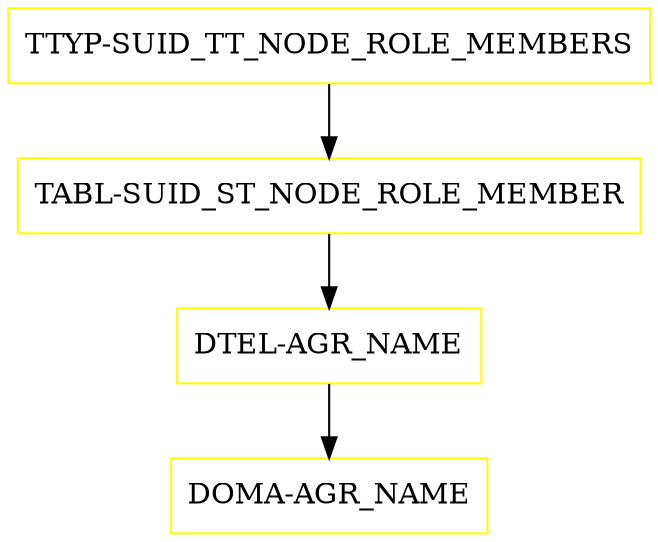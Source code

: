digraph G {
  "TTYP-SUID_TT_NODE_ROLE_MEMBERS" [shape=box,color=yellow];
  "TABL-SUID_ST_NODE_ROLE_MEMBER" [shape=box,color=yellow,URL="./TABL_SUID_ST_NODE_ROLE_MEMBER.html"];
  "DTEL-AGR_NAME" [shape=box,color=yellow,URL="./DTEL_AGR_NAME.html"];
  "DOMA-AGR_NAME" [shape=box,color=yellow,URL="./DOMA_AGR_NAME.html"];
  "TTYP-SUID_TT_NODE_ROLE_MEMBERS" -> "TABL-SUID_ST_NODE_ROLE_MEMBER";
  "TABL-SUID_ST_NODE_ROLE_MEMBER" -> "DTEL-AGR_NAME";
  "DTEL-AGR_NAME" -> "DOMA-AGR_NAME";
}

